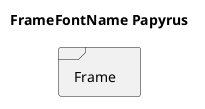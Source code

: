 @startuml
'!include ../../../plantuml-styles/plantuml-ae-skinparam-ex.iuml

skinparam FrameFontName Papyrus

title FrameFontName Papyrus

frame Frame 
@enduml